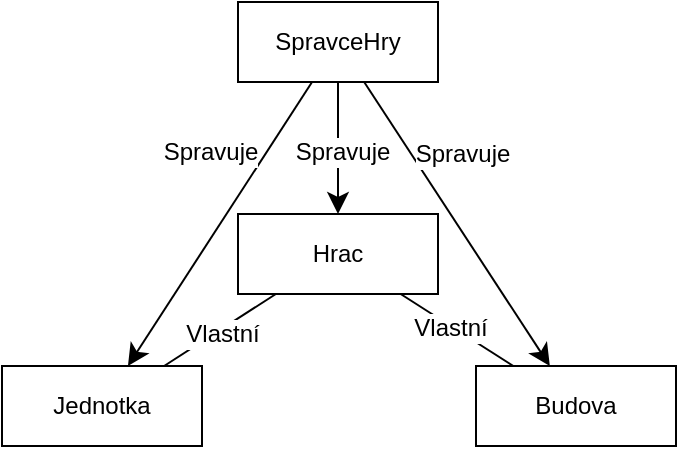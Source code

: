 <mxfile version="26.2.14">
  <diagram name="Stránka-1" id="DPJ1nuR5DXpl-9QW9udg">
    <mxGraphModel dx="434" dy="554" grid="0" gridSize="10" guides="1" tooltips="1" connect="1" arrows="1" fold="1" page="0" pageScale="1" pageWidth="827" pageHeight="1169" math="0" shadow="0">
      <root>
        <mxCell id="0" />
        <mxCell id="1" parent="0" />
        <mxCell id="BvRGOukD3QbgGtvEXKvn-21" style="edgeStyle=none;curved=1;rounded=0;orthogonalLoop=1;jettySize=auto;html=1;fontSize=12;startSize=8;endSize=8;" edge="1" parent="1" source="BvRGOukD3QbgGtvEXKvn-17" target="BvRGOukD3QbgGtvEXKvn-18">
          <mxGeometry relative="1" as="geometry" />
        </mxCell>
        <mxCell id="BvRGOukD3QbgGtvEXKvn-24" style="edgeStyle=none;curved=1;rounded=0;orthogonalLoop=1;jettySize=auto;html=1;fontSize=12;startSize=8;endSize=8;" edge="1" parent="1" source="BvRGOukD3QbgGtvEXKvn-17" target="BvRGOukD3QbgGtvEXKvn-20">
          <mxGeometry relative="1" as="geometry" />
        </mxCell>
        <mxCell id="BvRGOukD3QbgGtvEXKvn-29" value="Spravuje" style="edgeLabel;html=1;align=center;verticalAlign=middle;resizable=0;points=[];fontSize=12;" vertex="1" connectable="0" parent="BvRGOukD3QbgGtvEXKvn-24">
          <mxGeometry x="-0.319" y="2" relative="1" as="geometry">
            <mxPoint x="15" y="-12" as="offset" />
          </mxGeometry>
        </mxCell>
        <mxCell id="BvRGOukD3QbgGtvEXKvn-25" style="edgeStyle=none;curved=1;rounded=0;orthogonalLoop=1;jettySize=auto;html=1;fontSize=12;startSize=8;endSize=8;" edge="1" parent="1" source="BvRGOukD3QbgGtvEXKvn-17" target="BvRGOukD3QbgGtvEXKvn-19">
          <mxGeometry relative="1" as="geometry" />
        </mxCell>
        <mxCell id="BvRGOukD3QbgGtvEXKvn-17" value="SpravceHry" style="whiteSpace=wrap;html=1;align=center;" vertex="1" parent="1">
          <mxGeometry x="235" y="189" width="100" height="40" as="geometry" />
        </mxCell>
        <mxCell id="BvRGOukD3QbgGtvEXKvn-22" style="edgeStyle=none;curved=1;rounded=0;orthogonalLoop=1;jettySize=auto;html=1;fontSize=12;startSize=8;endSize=8;endArrow=none;startFill=0;" edge="1" parent="1" source="BvRGOukD3QbgGtvEXKvn-18" target="BvRGOukD3QbgGtvEXKvn-20">
          <mxGeometry relative="1" as="geometry" />
        </mxCell>
        <mxCell id="BvRGOukD3QbgGtvEXKvn-23" style="edgeStyle=none;curved=1;rounded=0;orthogonalLoop=1;jettySize=auto;html=1;fontSize=12;startSize=8;endSize=8;endArrow=none;startFill=0;" edge="1" parent="1" source="BvRGOukD3QbgGtvEXKvn-18" target="BvRGOukD3QbgGtvEXKvn-19">
          <mxGeometry relative="1" as="geometry" />
        </mxCell>
        <mxCell id="BvRGOukD3QbgGtvEXKvn-26" value="Vlastní" style="edgeLabel;html=1;align=center;verticalAlign=middle;resizable=0;points=[];fontSize=12;" vertex="1" connectable="0" parent="BvRGOukD3QbgGtvEXKvn-23">
          <mxGeometry x="0.2" y="-2" relative="1" as="geometry">
            <mxPoint x="8" as="offset" />
          </mxGeometry>
        </mxCell>
        <mxCell id="BvRGOukD3QbgGtvEXKvn-18" value="Hrac" style="whiteSpace=wrap;html=1;align=center;" vertex="1" parent="1">
          <mxGeometry x="235" y="295" width="100" height="40" as="geometry" />
        </mxCell>
        <mxCell id="BvRGOukD3QbgGtvEXKvn-19" value="Jednotka" style="whiteSpace=wrap;html=1;align=center;" vertex="1" parent="1">
          <mxGeometry x="117" y="371" width="100" height="40" as="geometry" />
        </mxCell>
        <mxCell id="BvRGOukD3QbgGtvEXKvn-20" value="Budova" style="whiteSpace=wrap;html=1;align=center;" vertex="1" parent="1">
          <mxGeometry x="354" y="371" width="100" height="40" as="geometry" />
        </mxCell>
        <mxCell id="BvRGOukD3QbgGtvEXKvn-28" value="Vlastní" style="edgeLabel;html=1;align=center;verticalAlign=middle;resizable=0;points=[];fontSize=12;" vertex="1" connectable="0" parent="1">
          <mxGeometry x="340.996" y="351.998" as="geometry" />
        </mxCell>
        <mxCell id="BvRGOukD3QbgGtvEXKvn-30" value="Spravuje" style="edgeLabel;html=1;align=center;verticalAlign=middle;resizable=0;points=[];fontSize=12;" vertex="1" connectable="0" parent="1">
          <mxGeometry x="221.003" y="264.0" as="geometry" />
        </mxCell>
        <mxCell id="BvRGOukD3QbgGtvEXKvn-31" value="Spravuje" style="edgeLabel;html=1;align=center;verticalAlign=middle;resizable=0;points=[];fontSize=12;" vertex="1" connectable="0" parent="1">
          <mxGeometry x="287.003" y="264.0" as="geometry" />
        </mxCell>
      </root>
    </mxGraphModel>
  </diagram>
</mxfile>

